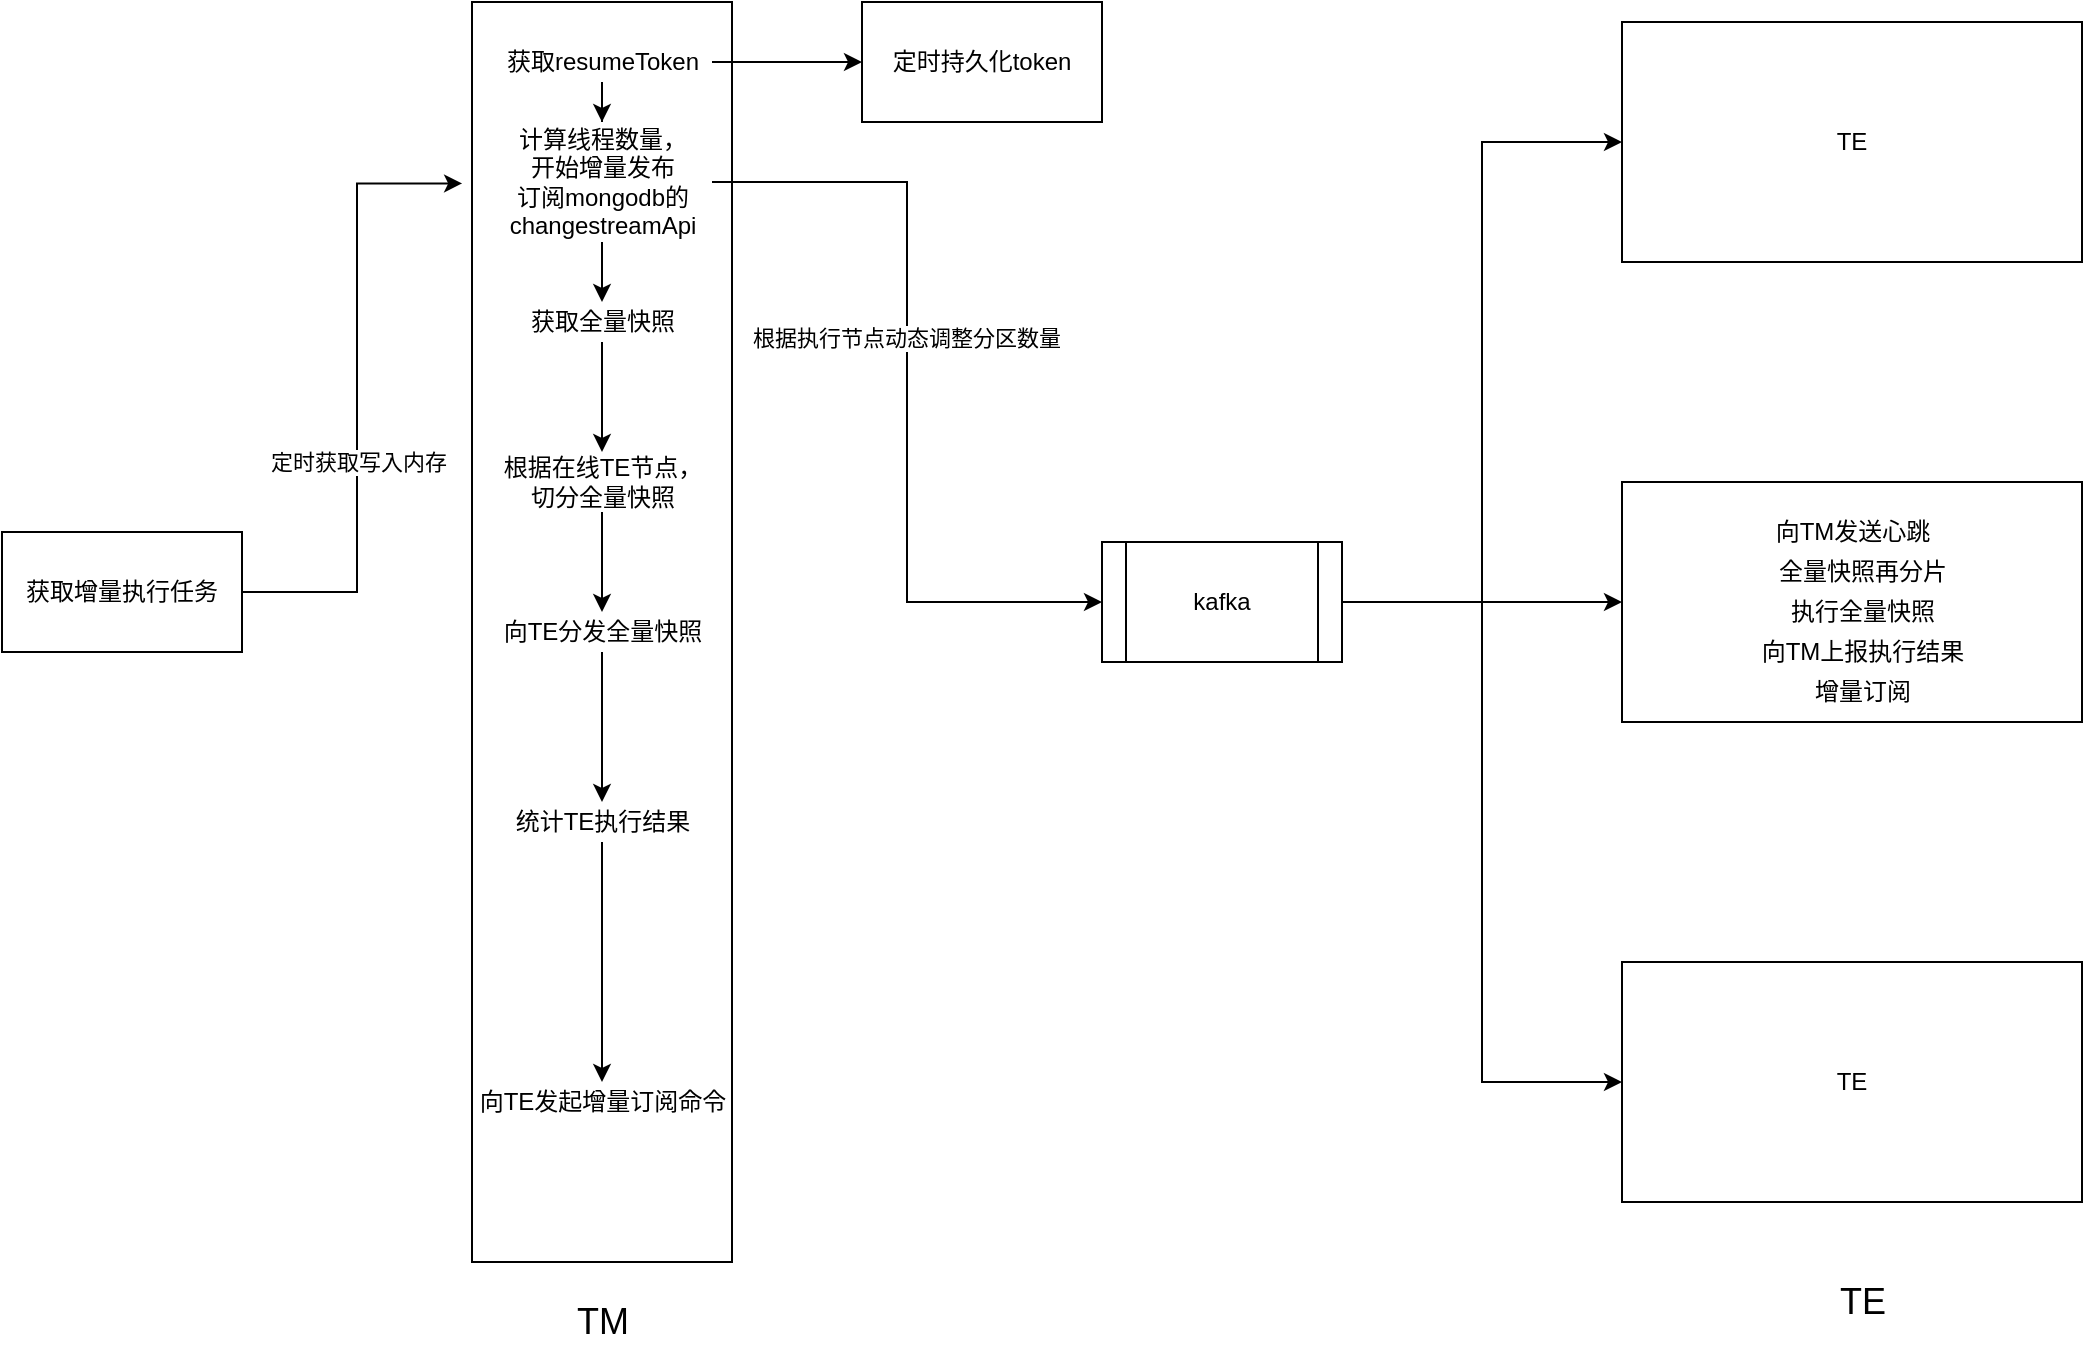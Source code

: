 <mxfile version="17.1.1" type="github">
  <diagram id="bhJ_dCEcqBeLiY0SfNMg" name="第 1 页">
    <mxGraphModel dx="2013" dy="614" grid="1" gridSize="10" guides="1" tooltips="1" connect="1" arrows="1" fold="1" page="1" pageScale="1" pageWidth="827" pageHeight="1169" math="0" shadow="0">
      <root>
        <mxCell id="0" />
        <mxCell id="1" parent="0" />
        <mxCell id="ZUNlMB66Ip9_6zSFA5tc-1" value="" style="rounded=0;whiteSpace=wrap;html=1;" vertex="1" parent="1">
          <mxGeometry x="135" y="10" width="130" height="630" as="geometry" />
        </mxCell>
        <mxCell id="ZUNlMB66Ip9_6zSFA5tc-2" value="TE" style="rounded=0;whiteSpace=wrap;html=1;" vertex="1" parent="1">
          <mxGeometry x="710" y="20" width="230" height="120" as="geometry" />
        </mxCell>
        <mxCell id="ZUNlMB66Ip9_6zSFA5tc-3" value="" style="rounded=0;whiteSpace=wrap;html=1;" vertex="1" parent="1">
          <mxGeometry x="710" y="250" width="230" height="120" as="geometry" />
        </mxCell>
        <mxCell id="ZUNlMB66Ip9_6zSFA5tc-4" value="TE" style="rounded=0;whiteSpace=wrap;html=1;" vertex="1" parent="1">
          <mxGeometry x="710" y="490" width="230" height="120" as="geometry" />
        </mxCell>
        <mxCell id="ZUNlMB66Ip9_6zSFA5tc-30" value="" style="edgeStyle=orthogonalEdgeStyle;rounded=0;orthogonalLoop=1;jettySize=auto;html=1;" edge="1" parent="1" source="ZUNlMB66Ip9_6zSFA5tc-15" target="ZUNlMB66Ip9_6zSFA5tc-29">
          <mxGeometry relative="1" as="geometry" />
        </mxCell>
        <mxCell id="ZUNlMB66Ip9_6zSFA5tc-36" value="" style="edgeStyle=orthogonalEdgeStyle;rounded=0;orthogonalLoop=1;jettySize=auto;html=1;" edge="1" parent="1" source="ZUNlMB66Ip9_6zSFA5tc-15" target="ZUNlMB66Ip9_6zSFA5tc-27">
          <mxGeometry relative="1" as="geometry" />
        </mxCell>
        <mxCell id="ZUNlMB66Ip9_6zSFA5tc-15" value="获取resumeToken" style="text;html=1;align=center;verticalAlign=middle;resizable=0;points=[];autosize=1;strokeColor=none;fillColor=none;" vertex="1" parent="1">
          <mxGeometry x="145" y="30" width="110" height="20" as="geometry" />
        </mxCell>
        <mxCell id="ZUNlMB66Ip9_6zSFA5tc-38" value="" style="edgeStyle=orthogonalEdgeStyle;rounded=0;orthogonalLoop=1;jettySize=auto;html=1;" edge="1" parent="1" source="ZUNlMB66Ip9_6zSFA5tc-16" target="ZUNlMB66Ip9_6zSFA5tc-17">
          <mxGeometry relative="1" as="geometry" />
        </mxCell>
        <mxCell id="ZUNlMB66Ip9_6zSFA5tc-16" value="获取全量快照" style="text;html=1;align=center;verticalAlign=middle;resizable=0;points=[];autosize=1;strokeColor=none;fillColor=none;" vertex="1" parent="1">
          <mxGeometry x="155" y="160" width="90" height="20" as="geometry" />
        </mxCell>
        <mxCell id="ZUNlMB66Ip9_6zSFA5tc-42" value="" style="edgeStyle=orthogonalEdgeStyle;rounded=0;orthogonalLoop=1;jettySize=auto;html=1;" edge="1" parent="1" source="ZUNlMB66Ip9_6zSFA5tc-17" target="ZUNlMB66Ip9_6zSFA5tc-18">
          <mxGeometry relative="1" as="geometry" />
        </mxCell>
        <mxCell id="ZUNlMB66Ip9_6zSFA5tc-17" value="根据在线TE节点，&lt;br&gt;切分全量快照" style="text;html=1;align=center;verticalAlign=middle;resizable=0;points=[];autosize=1;strokeColor=none;fillColor=none;" vertex="1" parent="1">
          <mxGeometry x="145" y="235" width="110" height="30" as="geometry" />
        </mxCell>
        <mxCell id="ZUNlMB66Ip9_6zSFA5tc-43" value="" style="edgeStyle=orthogonalEdgeStyle;rounded=0;orthogonalLoop=1;jettySize=auto;html=1;" edge="1" parent="1" source="ZUNlMB66Ip9_6zSFA5tc-18" target="ZUNlMB66Ip9_6zSFA5tc-28">
          <mxGeometry relative="1" as="geometry" />
        </mxCell>
        <mxCell id="ZUNlMB66Ip9_6zSFA5tc-18" value="向TE分发全量快照" style="text;html=1;align=center;verticalAlign=middle;resizable=0;points=[];autosize=1;strokeColor=none;fillColor=none;" vertex="1" parent="1">
          <mxGeometry x="145" y="315" width="110" height="20" as="geometry" />
        </mxCell>
        <mxCell id="ZUNlMB66Ip9_6zSFA5tc-23" value="向TE发起增量订阅命令" style="text;html=1;align=center;verticalAlign=middle;resizable=0;points=[];autosize=1;strokeColor=none;fillColor=none;" vertex="1" parent="1">
          <mxGeometry x="130" y="550" width="140" height="20" as="geometry" />
        </mxCell>
        <mxCell id="ZUNlMB66Ip9_6zSFA5tc-41" style="edgeStyle=orthogonalEdgeStyle;rounded=0;orthogonalLoop=1;jettySize=auto;html=1;" edge="1" parent="1" source="ZUNlMB66Ip9_6zSFA5tc-27" target="ZUNlMB66Ip9_6zSFA5tc-16">
          <mxGeometry relative="1" as="geometry" />
        </mxCell>
        <mxCell id="ZUNlMB66Ip9_6zSFA5tc-47" style="edgeStyle=orthogonalEdgeStyle;rounded=0;orthogonalLoop=1;jettySize=auto;html=1;entryX=0;entryY=0.5;entryDx=0;entryDy=0;" edge="1" parent="1" source="ZUNlMB66Ip9_6zSFA5tc-27" target="ZUNlMB66Ip9_6zSFA5tc-46">
          <mxGeometry relative="1" as="geometry" />
        </mxCell>
        <mxCell id="ZUNlMB66Ip9_6zSFA5tc-48" value="根据执行节点动态调整分区数量" style="edgeLabel;html=1;align=center;verticalAlign=middle;resizable=0;points=[];" vertex="1" connectable="0" parent="ZUNlMB66Ip9_6zSFA5tc-47">
          <mxGeometry x="-0.137" y="-1" relative="1" as="geometry">
            <mxPoint as="offset" />
          </mxGeometry>
        </mxCell>
        <mxCell id="ZUNlMB66Ip9_6zSFA5tc-27" value="计算线程数量，&lt;br&gt;开始增量发布&lt;br&gt;订阅mongodb的&lt;br&gt;changestreamApi" style="text;html=1;align=center;verticalAlign=middle;resizable=0;points=[];autosize=1;strokeColor=none;fillColor=none;" vertex="1" parent="1">
          <mxGeometry x="145" y="70" width="110" height="60" as="geometry" />
        </mxCell>
        <mxCell id="ZUNlMB66Ip9_6zSFA5tc-44" value="" style="edgeStyle=orthogonalEdgeStyle;rounded=0;orthogonalLoop=1;jettySize=auto;html=1;" edge="1" parent="1" source="ZUNlMB66Ip9_6zSFA5tc-28" target="ZUNlMB66Ip9_6zSFA5tc-23">
          <mxGeometry relative="1" as="geometry" />
        </mxCell>
        <mxCell id="ZUNlMB66Ip9_6zSFA5tc-28" value="统计TE执行结果" style="text;html=1;align=center;verticalAlign=middle;resizable=0;points=[];autosize=1;strokeColor=none;fillColor=none;" vertex="1" parent="1">
          <mxGeometry x="150" y="410" width="100" height="20" as="geometry" />
        </mxCell>
        <mxCell id="ZUNlMB66Ip9_6zSFA5tc-29" value="定时持久化token" style="whiteSpace=wrap;html=1;" vertex="1" parent="1">
          <mxGeometry x="330" y="10" width="120" height="60" as="geometry" />
        </mxCell>
        <mxCell id="ZUNlMB66Ip9_6zSFA5tc-33" style="edgeStyle=orthogonalEdgeStyle;rounded=0;orthogonalLoop=1;jettySize=auto;html=1;entryX=-0.038;entryY=0.144;entryDx=0;entryDy=0;entryPerimeter=0;" edge="1" parent="1" source="ZUNlMB66Ip9_6zSFA5tc-32" target="ZUNlMB66Ip9_6zSFA5tc-1">
          <mxGeometry relative="1" as="geometry" />
        </mxCell>
        <mxCell id="ZUNlMB66Ip9_6zSFA5tc-34" value="定时获取写入内存" style="edgeLabel;html=1;align=center;verticalAlign=middle;resizable=0;points=[];" vertex="1" connectable="0" parent="ZUNlMB66Ip9_6zSFA5tc-33">
          <mxGeometry x="-0.217" relative="1" as="geometry">
            <mxPoint as="offset" />
          </mxGeometry>
        </mxCell>
        <mxCell id="ZUNlMB66Ip9_6zSFA5tc-32" value="获取增量执行任务" style="whiteSpace=wrap;html=1;" vertex="1" parent="1">
          <mxGeometry x="-100" y="275" width="120" height="60" as="geometry" />
        </mxCell>
        <mxCell id="ZUNlMB66Ip9_6zSFA5tc-49" style="edgeStyle=orthogonalEdgeStyle;rounded=0;orthogonalLoop=1;jettySize=auto;html=1;entryX=0;entryY=0.5;entryDx=0;entryDy=0;" edge="1" parent="1" source="ZUNlMB66Ip9_6zSFA5tc-46" target="ZUNlMB66Ip9_6zSFA5tc-2">
          <mxGeometry relative="1" as="geometry" />
        </mxCell>
        <mxCell id="ZUNlMB66Ip9_6zSFA5tc-50" style="edgeStyle=orthogonalEdgeStyle;rounded=0;orthogonalLoop=1;jettySize=auto;html=1;" edge="1" parent="1" source="ZUNlMB66Ip9_6zSFA5tc-46" target="ZUNlMB66Ip9_6zSFA5tc-3">
          <mxGeometry relative="1" as="geometry" />
        </mxCell>
        <mxCell id="ZUNlMB66Ip9_6zSFA5tc-51" style="edgeStyle=orthogonalEdgeStyle;rounded=0;orthogonalLoop=1;jettySize=auto;html=1;entryX=0;entryY=0.5;entryDx=0;entryDy=0;" edge="1" parent="1" source="ZUNlMB66Ip9_6zSFA5tc-46" target="ZUNlMB66Ip9_6zSFA5tc-4">
          <mxGeometry relative="1" as="geometry" />
        </mxCell>
        <mxCell id="ZUNlMB66Ip9_6zSFA5tc-46" value="kafka" style="shape=process;whiteSpace=wrap;html=1;backgroundOutline=1;" vertex="1" parent="1">
          <mxGeometry x="450" y="280" width="120" height="60" as="geometry" />
        </mxCell>
        <mxCell id="ZUNlMB66Ip9_6zSFA5tc-52" value="向TM发送心跳" style="text;html=1;align=center;verticalAlign=middle;resizable=0;points=[];autosize=1;strokeColor=none;fillColor=none;" vertex="1" parent="1">
          <mxGeometry x="780" y="265" width="90" height="20" as="geometry" />
        </mxCell>
        <mxCell id="ZUNlMB66Ip9_6zSFA5tc-53" value="全量快照再分片" style="text;html=1;align=center;verticalAlign=middle;resizable=0;points=[];autosize=1;strokeColor=none;fillColor=none;" vertex="1" parent="1">
          <mxGeometry x="780" y="285" width="100" height="20" as="geometry" />
        </mxCell>
        <mxCell id="ZUNlMB66Ip9_6zSFA5tc-54" value="执行全量快照" style="text;html=1;align=center;verticalAlign=middle;resizable=0;points=[];autosize=1;strokeColor=none;fillColor=none;" vertex="1" parent="1">
          <mxGeometry x="785" y="305" width="90" height="20" as="geometry" />
        </mxCell>
        <mxCell id="ZUNlMB66Ip9_6zSFA5tc-55" value="向TM上报执行结果" style="text;html=1;align=center;verticalAlign=middle;resizable=0;points=[];autosize=1;strokeColor=none;fillColor=none;" vertex="1" parent="1">
          <mxGeometry x="770" y="325" width="120" height="20" as="geometry" />
        </mxCell>
        <mxCell id="ZUNlMB66Ip9_6zSFA5tc-56" value="增量订阅" style="text;html=1;align=center;verticalAlign=middle;resizable=0;points=[];autosize=1;strokeColor=none;fillColor=none;" vertex="1" parent="1">
          <mxGeometry x="800" y="345" width="60" height="20" as="geometry" />
        </mxCell>
        <mxCell id="ZUNlMB66Ip9_6zSFA5tc-58" value="&lt;font style=&quot;font-size: 18px&quot;&gt;TM&lt;/font&gt;" style="text;html=1;align=center;verticalAlign=middle;resizable=0;points=[];autosize=1;strokeColor=none;fillColor=none;" vertex="1" parent="1">
          <mxGeometry x="180" y="660" width="40" height="20" as="geometry" />
        </mxCell>
        <mxCell id="ZUNlMB66Ip9_6zSFA5tc-59" value="TE" style="text;html=1;align=center;verticalAlign=middle;resizable=0;points=[];autosize=1;strokeColor=none;fillColor=none;fontSize=18;" vertex="1" parent="1">
          <mxGeometry x="810" y="645" width="40" height="30" as="geometry" />
        </mxCell>
      </root>
    </mxGraphModel>
  </diagram>
</mxfile>
